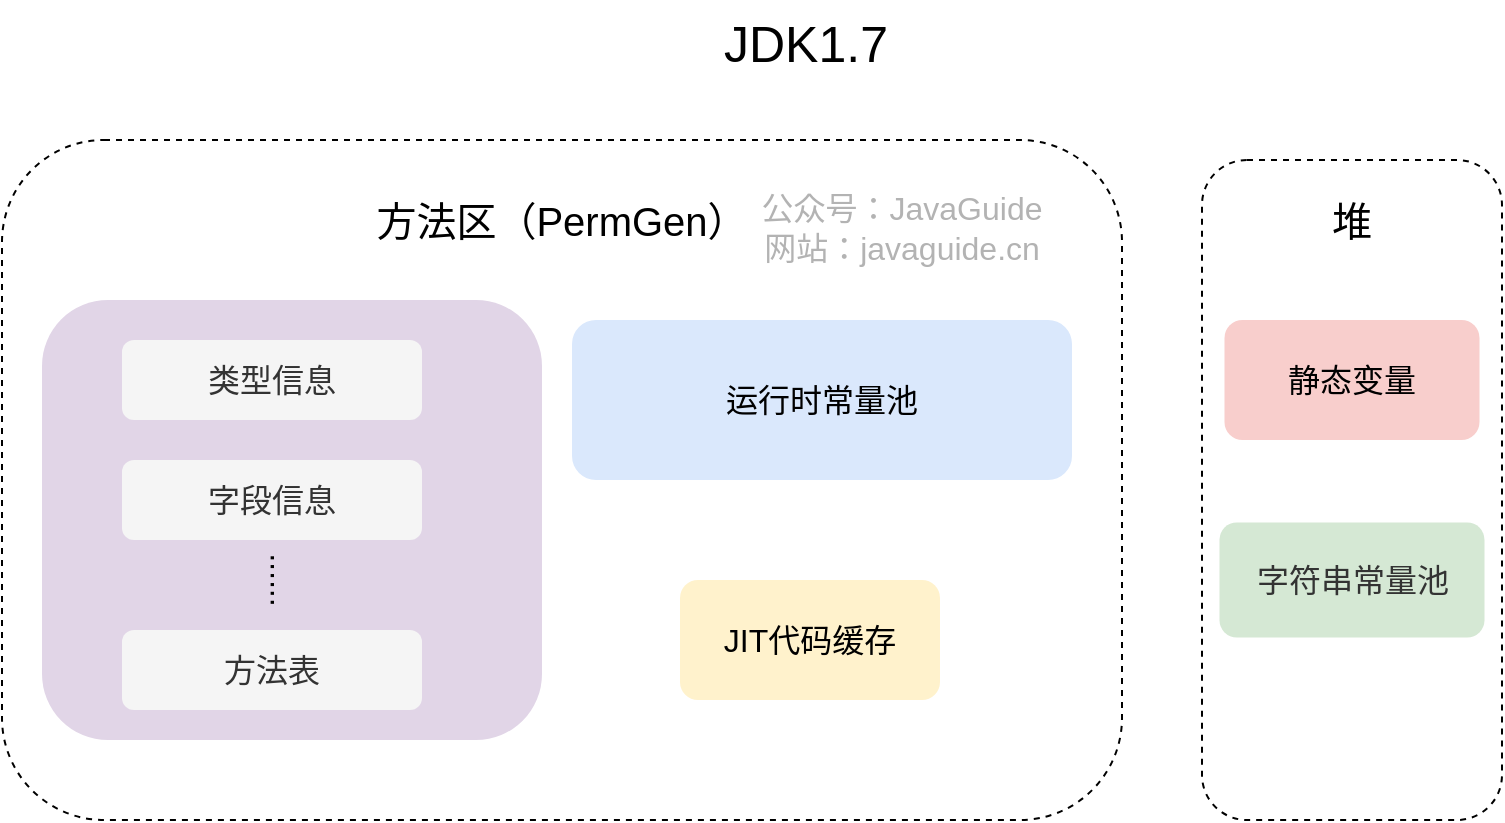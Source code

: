 <mxfile version="20.2.8" type="device"><diagram id="Xgdt_0h40LWhFTECzWBk" name="Page-1"><mxGraphModel dx="825" dy="945" grid="1" gridSize="10" guides="1" tooltips="1" connect="1" arrows="1" fold="1" page="1" pageScale="1" pageWidth="1169" pageHeight="1654" background="none" math="0" shadow="0"><root><mxCell id="0"/><mxCell id="1" parent="0"/><mxCell id="b928Qtsnp8Y40utFsAdm-1" value="" style="rounded=1;whiteSpace=wrap;html=1;sketch=0;fontSize=16;glass=0;shadow=0;dashed=1;fillColor=none;" parent="1" vertex="1"><mxGeometry x="10" y="220" width="560" height="340" as="geometry"/></mxCell><mxCell id="b928Qtsnp8Y40utFsAdm-2" value="" style="rounded=1;whiteSpace=wrap;html=1;sketch=0;fontSize=16;dashed=1;fillColor=none;" parent="1" vertex="1"><mxGeometry x="610" y="230" width="150" height="330" as="geometry"/></mxCell><mxCell id="b928Qtsnp8Y40utFsAdm-3" value="静态变量" style="rounded=1;whiteSpace=wrap;html=1;fillColor=#f8cecc;strokeColor=none;sketch=0;fontSize=16;" parent="1" vertex="1"><mxGeometry x="621.25" y="310" width="127.5" height="60" as="geometry"/></mxCell><mxCell id="b928Qtsnp8Y40utFsAdm-4" value="&lt;span style=&quot;color: rgb(51, 51, 51); font-size: 16px;&quot;&gt;字符串常量池&lt;/span&gt;" style="rounded=1;whiteSpace=wrap;html=1;fillColor=#d5e8d4;strokeColor=none;sketch=0;fontSize=16;" parent="1" vertex="1"><mxGeometry x="618.75" y="411.25" width="132.5" height="57.5" as="geometry"/></mxCell><mxCell id="b928Qtsnp8Y40utFsAdm-5" value="" style="rounded=1;whiteSpace=wrap;html=1;fillColor=#dae8fc;strokeColor=none;sketch=0;fontSize=16;glass=0;shadow=0;" parent="1" vertex="1"><mxGeometry x="295" y="310" width="250" height="80" as="geometry"/></mxCell><mxCell id="b928Qtsnp8Y40utFsAdm-6" value="运行时常量池" style="text;html=1;strokeColor=none;fillColor=none;align=center;verticalAlign=middle;whiteSpace=wrap;rounded=1;fontSize=16;sketch=0;glass=0;shadow=0;" parent="1" vertex="1"><mxGeometry x="280" y="340" width="280" height="20" as="geometry"/></mxCell><mxCell id="b928Qtsnp8Y40utFsAdm-7" value="JIT代码缓存" style="rounded=1;whiteSpace=wrap;html=1;fillColor=#fff2cc;strokeColor=none;sketch=0;fontSize=16;glass=0;shadow=0;" parent="1" vertex="1"><mxGeometry x="349" y="440" width="130" height="60" as="geometry"/></mxCell><mxCell id="b928Qtsnp8Y40utFsAdm-8" value="" style="rounded=1;whiteSpace=wrap;html=1;fillColor=#e1d5e7;strokeColor=none;sketch=0;fontSize=16;glass=0;shadow=0;" parent="1" vertex="1"><mxGeometry x="30" y="300" width="250" height="220" as="geometry"/></mxCell><mxCell id="b928Qtsnp8Y40utFsAdm-9" value="类型信息" style="rounded=1;whiteSpace=wrap;html=1;fillColor=#f5f5f5;strokeColor=none;sketch=0;fontSize=16;fontColor=#333333;glass=0;shadow=0;" parent="1" vertex="1"><mxGeometry x="70" y="320" width="150" height="40" as="geometry"/></mxCell><mxCell id="b928Qtsnp8Y40utFsAdm-10" value="字段信息" style="rounded=1;whiteSpace=wrap;html=1;fillColor=#f5f5f5;strokeColor=none;sketch=0;fontSize=16;fontColor=#333333;glass=0;shadow=0;" parent="1" vertex="1"><mxGeometry x="70" y="380" width="150" height="40" as="geometry"/></mxCell><mxCell id="b928Qtsnp8Y40utFsAdm-11" value="方法表" style="rounded=1;whiteSpace=wrap;html=1;fillColor=#f5f5f5;strokeColor=none;sketch=0;fontSize=16;fontColor=#333333;glass=0;shadow=0;" parent="1" vertex="1"><mxGeometry x="70" y="465" width="150" height="40" as="geometry"/></mxCell><mxCell id="b928Qtsnp8Y40utFsAdm-12" value="......" style="text;html=1;strokeColor=none;fillColor=none;align=center;verticalAlign=middle;whiteSpace=wrap;rounded=1;fontSize=16;horizontal=0;sketch=0;glass=1;shadow=0;" parent="1" vertex="1"><mxGeometry x="120" y="430" width="40" height="20" as="geometry"/></mxCell><mxCell id="b928Qtsnp8Y40utFsAdm-13" value="方法区（PermGen）" style="text;html=1;strokeColor=none;fillColor=none;align=center;verticalAlign=middle;whiteSpace=wrap;rounded=1;fontSize=20;sketch=0;glass=1;shadow=0;" parent="1" vertex="1"><mxGeometry x="140" y="250" width="300" height="20" as="geometry"/></mxCell><mxCell id="b928Qtsnp8Y40utFsAdm-14" value="&lt;span style=&quot;color: rgb(0 , 0 , 0) ; font-family: &amp;quot;helvetica&amp;quot; ; font-size: 25px ; font-style: normal ; font-weight: 400 ; letter-spacing: normal ; text-align: center ; text-indent: 0px ; text-transform: none ; word-spacing: 0px ; display: inline ; float: none&quot;&gt;JDK1.7&lt;/span&gt;" style="text;whiteSpace=wrap;html=1;sketch=0;rounded=1;" parent="1" vertex="1"><mxGeometry x="369" y="150" width="110" height="30" as="geometry"/></mxCell><mxCell id="b928Qtsnp8Y40utFsAdm-15" value="堆" style="text;html=1;strokeColor=none;fillColor=none;align=center;verticalAlign=middle;whiteSpace=wrap;rounded=1;fontSize=20;sketch=0;glass=1;shadow=0;" parent="1" vertex="1"><mxGeometry x="655" y="250" width="60" height="20" as="geometry"/></mxCell><mxCell id="CjXgZD_vxWd9wlkwg_4b-1" value="公众号：JavaGuide&lt;br style=&quot;font-size: 16px;&quot;&gt;网站：javaguide.cn" style="text;html=1;strokeColor=none;fillColor=none;align=center;verticalAlign=middle;whiteSpace=wrap;rounded=0;labelBackgroundColor=none;fontSize=16;fontColor=#B3B3B3;rotation=0;sketch=0;shadow=0;" parent="1" vertex="1"><mxGeometry x="375" y="240" width="170" height="47.5" as="geometry"/></mxCell></root></mxGraphModel></diagram></mxfile>